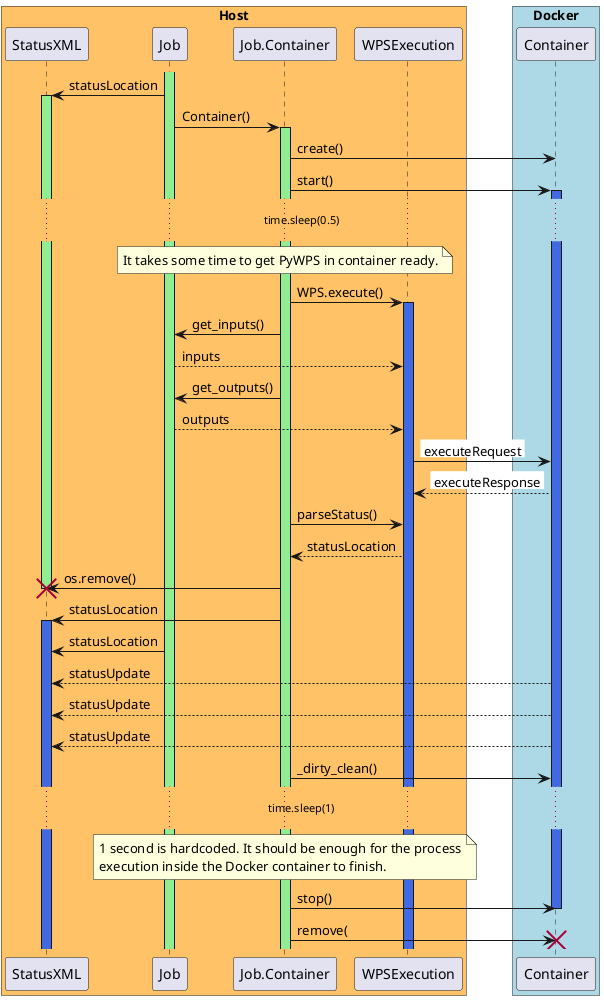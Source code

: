 @startuml
box "Host" #ffc266
	participant StatusXML
	participant Job
	participant Job.Container
	participant WPSExecution
end box

box "Docker" #LightBlue
	participant Container
end box

activate Job #LightGreen
Job -> StatusXML: statusLocation
activate StatusXML #LightGreen
Job -> Job.Container: Container()
activate Job.Container #LightGreen
Job.Container -> Container: create()
Job.Container -> Container: start()
activate Container #RoyalBlue
...time.sleep(0.5)...
note over Job.Container
It takes some time to get PyWPS in container ready.
end note
Job.Container -> WPSExecution: WPS.execute()
activate WPSExecution #RoyalBlue
Job.Container -> Job: get_inputs()
Job --> WPSExecution: inputs
Job.Container -> Job: get_outputs()
Job --> WPSExecution: outputs
WPSExecution -> Container: <back:white> executeRequest </back>
WPSExecution<--Container: <back:white> executeResponse </back>
Job.Container->WPSExecution: parseStatus()
WPSExecution --> Job.Container: statusLocation
Job.Container -> StatusXML: os.remove()
destroy StatusXML
Job.Container -> StatusXML: statusLocation
activate StatusXML #RoyalBlue
Job -> StatusXML: statusLocation

Container --> StatusXML: statusUpdate
Container --> StatusXML: statusUpdate
Container --> StatusXML: statusUpdate
Job.Container -> Container: _dirty_clean()
...time.sleep(1)...
note over Job.Container
1 second is hardcoded. It should be enough for the process
execution inside the Docker container to finish.
end note
Job.Container -> Container: stop()
deactivate Container
Job.Container -> Container: remove(
destroy Container
@enduml